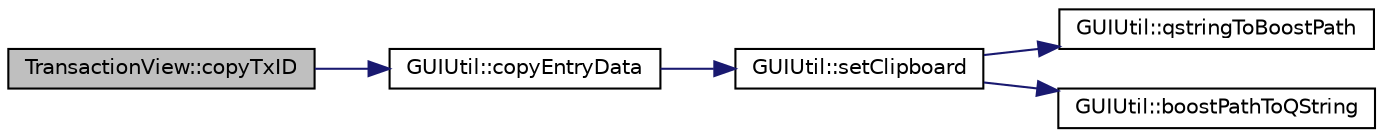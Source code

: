 digraph "TransactionView::copyTxID"
{
  edge [fontname="Helvetica",fontsize="10",labelfontname="Helvetica",labelfontsize="10"];
  node [fontname="Helvetica",fontsize="10",shape=record];
  rankdir="LR";
  Node177 [label="TransactionView::copyTxID",height=0.2,width=0.4,color="black", fillcolor="grey75", style="filled", fontcolor="black"];
  Node177 -> Node178 [color="midnightblue",fontsize="10",style="solid",fontname="Helvetica"];
  Node178 [label="GUIUtil::copyEntryData",height=0.2,width=0.4,color="black", fillcolor="white", style="filled",URL="$namespace_g_u_i_util.html#ae231227ad96528c828e1c846f253f642",tooltip="Copy a field of the currently selected entry of a view to the clipboard. "];
  Node178 -> Node179 [color="midnightblue",fontsize="10",style="solid",fontname="Helvetica"];
  Node179 [label="GUIUtil::setClipboard",height=0.2,width=0.4,color="black", fillcolor="white", style="filled",URL="$namespace_g_u_i_util.html#aef655b19f129179ca32f11a4d0da1a07"];
  Node179 -> Node180 [color="midnightblue",fontsize="10",style="solid",fontname="Helvetica"];
  Node180 [label="GUIUtil::qstringToBoostPath",height=0.2,width=0.4,color="black", fillcolor="white", style="filled",URL="$namespace_g_u_i_util.html#a23e76d4663b416f0d59f0a8fe89b018c"];
  Node179 -> Node181 [color="midnightblue",fontsize="10",style="solid",fontname="Helvetica"];
  Node181 [label="GUIUtil::boostPathToQString",height=0.2,width=0.4,color="black", fillcolor="white", style="filled",URL="$namespace_g_u_i_util.html#a8bbd2bea6cbc55658e8496603d1fd564"];
}
